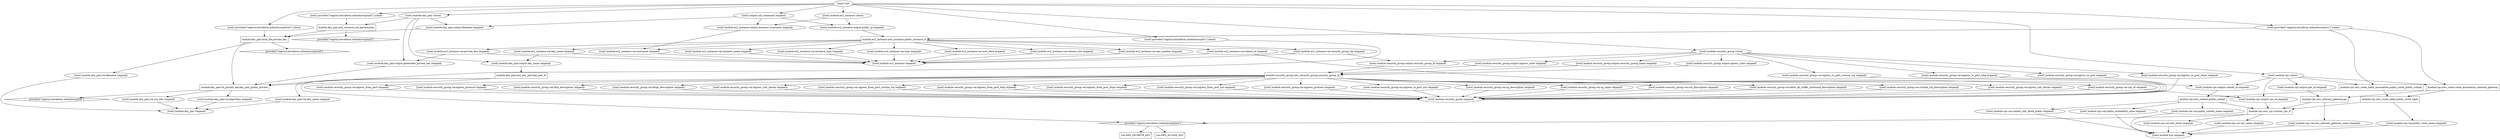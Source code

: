 digraph {
	compound = "true"
	newrank = "true"
	subgraph "root" {
		"[root] module.ec2_instance.aws_instance.public_instance_tf (expand)" [label = "module.ec2_instance.aws_instance.public_instance_tf", shape = "box"]
		"[root] module.key_pair.aws_key_pair.key_pair_tf (expand)" [label = "module.key_pair.aws_key_pair.key_pair_tf", shape = "box"]
		"[root] module.key_pair.local_file.private_key (expand)" [label = "module.key_pair.local_file.private_key", shape = "box"]
		"[root] module.key_pair.null_resource.set_permissions (expand)" [label = "module.key_pair.null_resource.set_permissions", shape = "box"]
		"[root] module.key_pair.tls_private_key.key_pair_public_private (expand)" [label = "module.key_pair.tls_private_key.key_pair_public_private", shape = "box"]
		"[root] module.security_group.aws_security_group.security_group_tf (expand)" [label = "module.security_group.aws_security_group.security_group_tf", shape = "box"]
		"[root] module.vpc.aws_internet_gateway.gw (expand)" [label = "module.vpc.aws_internet_gateway.gw", shape = "box"]
		"[root] module.vpc.aws_route.route_association_internet_gateway (expand)" [label = "module.vpc.aws_route.route_association_internet_gateway", shape = "box"]
		"[root] module.vpc.aws_route_table.public_route_table (expand)" [label = "module.vpc.aws_route_table.public_route_table", shape = "box"]
		"[root] module.vpc.aws_route_table_association.public_route_public_subnet (expand)" [label = "module.vpc.aws_route_table_association.public_route_public_subnet", shape = "box"]
		"[root] module.vpc.aws_subnet.public_subnet (expand)" [label = "module.vpc.aws_subnet.public_subnet", shape = "box"]
		"[root] module.vpc.aws_vpc.custom_vpc_tf (expand)" [label = "module.vpc.aws_vpc.custom_vpc_tf", shape = "box"]
		"[root] provider[\"registry.terraform.io/hashicorp/aws\"]" [label = "provider[\"registry.terraform.io/hashicorp/aws\"]", shape = "diamond"]
		"[root] provider[\"registry.terraform.io/hashicorp/local\"]" [label = "provider[\"registry.terraform.io/hashicorp/local\"]", shape = "diamond"]
		"[root] provider[\"registry.terraform.io/hashicorp/null\"]" [label = "provider[\"registry.terraform.io/hashicorp/null\"]", shape = "diamond"]
		"[root] provider[\"registry.terraform.io/hashicorp/tls\"]" [label = "provider[\"registry.terraform.io/hashicorp/tls\"]", shape = "diamond"]
		"[root] var.AWS_ACCESS_KEY" [label = "var.AWS_ACCESS_KEY", shape = "note"]
		"[root] var.AWS_SECRETE_KEY" [label = "var.AWS_SECRETE_KEY", shape = "note"]
		"[root] module.ec2_instance (close)" -> "[root] module.ec2_instance.output.instance_username (expand)"
		"[root] module.ec2_instance (close)" -> "[root] module.ec2_instance.output.public_ip (expand)"
		"[root] module.ec2_instance.aws_instance.public_instance_tf (expand)" -> "[root] module.ec2_instance.var.ami_number (expand)"
		"[root] module.ec2_instance.aws_instance.public_instance_tf (expand)" -> "[root] module.ec2_instance.var.instance_name (expand)"
		"[root] module.ec2_instance.aws_instance.public_instance_tf (expand)" -> "[root] module.ec2_instance.var.instance_type (expand)"
		"[root] module.ec2_instance.aws_instance.public_instance_tf (expand)" -> "[root] module.ec2_instance.var.key_name (expand)"
		"[root] module.ec2_instance.aws_instance.public_instance_tf (expand)" -> "[root] module.ec2_instance.var.private_key (expand)"
		"[root] module.ec2_instance.aws_instance.public_instance_tf (expand)" -> "[root] module.ec2_instance.var.security_group_ids (expand)"
		"[root] module.ec2_instance.aws_instance.public_instance_tf (expand)" -> "[root] module.ec2_instance.var.subnet_id (expand)"
		"[root] module.ec2_instance.aws_instance.public_instance_tf (expand)" -> "[root] module.ec2_instance.var.type (expand)"
		"[root] module.ec2_instance.aws_instance.public_instance_tf (expand)" -> "[root] module.ec2_instance.var.user_data (expand)"
		"[root] module.ec2_instance.aws_instance.public_instance_tf (expand)" -> "[root] module.ec2_instance.var.username (expand)"
		"[root] module.ec2_instance.aws_instance.public_instance_tf (expand)" -> "[root] module.ec2_instance.var.volume_size (expand)"
		"[root] module.ec2_instance.output.instance_username (expand)" -> "[root] module.ec2_instance.var.username (expand)"
		"[root] module.ec2_instance.output.public_ip (expand)" -> "[root] module.ec2_instance.aws_instance.public_instance_tf (expand)"
		"[root] module.ec2_instance.var.ami_number (expand)" -> "[root] module.ec2_instance (expand)"
		"[root] module.ec2_instance.var.instance_name (expand)" -> "[root] module.ec2_instance (expand)"
		"[root] module.ec2_instance.var.instance_type (expand)" -> "[root] module.ec2_instance (expand)"
		"[root] module.ec2_instance.var.key_name (expand)" -> "[root] module.ec2_instance (expand)"
		"[root] module.ec2_instance.var.key_name (expand)" -> "[root] module.key_pair.output.key_name (expand)"
		"[root] module.ec2_instance.var.private_key (expand)" -> "[root] module.ec2_instance (expand)"
		"[root] module.ec2_instance.var.private_key (expand)" -> "[root] module.key_pair.output.generated_private_key (expand)"
		"[root] module.ec2_instance.var.security_group_ids (expand)" -> "[root] module.ec2_instance (expand)"
		"[root] module.ec2_instance.var.security_group_ids (expand)" -> "[root] module.security_group.output.security_group_id (expand)"
		"[root] module.ec2_instance.var.subnet_id (expand)" -> "[root] module.ec2_instance (expand)"
		"[root] module.ec2_instance.var.subnet_id (expand)" -> "[root] module.vpc.output.subnet_id (expand)"
		"[root] module.ec2_instance.var.type (expand)" -> "[root] module.ec2_instance (expand)"
		"[root] module.ec2_instance.var.user_data (expand)" -> "[root] module.ec2_instance (expand)"
		"[root] module.ec2_instance.var.username (expand)" -> "[root] module.ec2_instance (expand)"
		"[root] module.ec2_instance.var.volume_size (expand)" -> "[root] module.ec2_instance (expand)"
		"[root] module.key_pair (close)" -> "[root] module.key_pair.null_resource.set_permissions (expand)"
		"[root] module.key_pair (close)" -> "[root] module.key_pair.output.filename (expand)"
		"[root] module.key_pair (close)" -> "[root] module.key_pair.output.generated_private_key (expand)"
		"[root] module.key_pair (close)" -> "[root] module.key_pair.output.key_name (expand)"
		"[root] module.key_pair.aws_key_pair.key_pair_tf (expand)" -> "[root] module.key_pair.tls_private_key.key_pair_public_private (expand)"
		"[root] module.key_pair.aws_key_pair.key_pair_tf (expand)" -> "[root] module.key_pair.var.key_name (expand)"
		"[root] module.key_pair.aws_key_pair.key_pair_tf (expand)" -> "[root] provider[\"registry.terraform.io/hashicorp/aws\"]"
		"[root] module.key_pair.local_file.private_key (expand)" -> "[root] module.key_pair.tls_private_key.key_pair_public_private (expand)"
		"[root] module.key_pair.local_file.private_key (expand)" -> "[root] module.key_pair.var.filename (expand)"
		"[root] module.key_pair.local_file.private_key (expand)" -> "[root] provider[\"registry.terraform.io/hashicorp/local\"]"
		"[root] module.key_pair.null_resource.set_permissions (expand)" -> "[root] module.key_pair.local_file.private_key (expand)"
		"[root] module.key_pair.null_resource.set_permissions (expand)" -> "[root] provider[\"registry.terraform.io/hashicorp/null\"]"
		"[root] module.key_pair.output.filename (expand)" -> "[root] module.key_pair.local_file.private_key (expand)"
		"[root] module.key_pair.output.generated_private_key (expand)" -> "[root] module.key_pair.tls_private_key.key_pair_public_private (expand)"
		"[root] module.key_pair.output.key_name (expand)" -> "[root] module.key_pair.aws_key_pair.key_pair_tf (expand)"
		"[root] module.key_pair.tls_private_key.key_pair_public_private (expand)" -> "[root] module.key_pair.var.algorithm (expand)"
		"[root] module.key_pair.tls_private_key.key_pair_public_private (expand)" -> "[root] module.key_pair.var.rsa_bits (expand)"
		"[root] module.key_pair.tls_private_key.key_pair_public_private (expand)" -> "[root] provider[\"registry.terraform.io/hashicorp/tls\"]"
		"[root] module.key_pair.var.algorithm (expand)" -> "[root] module.key_pair (expand)"
		"[root] module.key_pair.var.filename (expand)" -> "[root] module.key_pair (expand)"
		"[root] module.key_pair.var.key_name (expand)" -> "[root] module.key_pair (expand)"
		"[root] module.key_pair.var.rsa_bits (expand)" -> "[root] module.key_pair (expand)"
		"[root] module.security_group (close)" -> "[root] module.security_group.output.egress_rules (expand)"
		"[root] module.security_group (close)" -> "[root] module.security_group.output.ingress_rules (expand)"
		"[root] module.security_group (close)" -> "[root] module.security_group.output.security_group_id (expand)"
		"[root] module.security_group (close)" -> "[root] module.security_group.output.security_group_name (expand)"
		"[root] module.security_group (close)" -> "[root] module.security_group.var.egress_to_port (expand)"
		"[root] module.security_group (close)" -> "[root] module.security_group.var.ingress_to_port_custom_tcp (expand)"
		"[root] module.security_group (close)" -> "[root] module.security_group.var.ingress_to_port_http (expand)"
		"[root] module.security_group (close)" -> "[root] module.security_group.var.ingress_to_port_https (expand)"
		"[root] module.security_group.aws_security_group.security_group_tf (expand)" -> "[root] module.security_group.var.allow_all_traffic_outbound_description (expand)"
		"[root] module.security_group.aws_security_group.security_group_tf (expand)" -> "[root] module.security_group.var.custom_tcp_description (expand)"
		"[root] module.security_group.aws_security_group.security_group_tf (expand)" -> "[root] module.security_group.var.egress_cidr_blocks (expand)"
		"[root] module.security_group.aws_security_group.security_group_tf (expand)" -> "[root] module.security_group.var.egress_from_port (expand)"
		"[root] module.security_group.aws_security_group.security_group_tf (expand)" -> "[root] module.security_group.var.egress_protocol (expand)"
		"[root] module.security_group.aws_security_group.security_group_tf (expand)" -> "[root] module.security_group.var.http_description (expand)"
		"[root] module.security_group.aws_security_group.security_group_tf (expand)" -> "[root] module.security_group.var.https_description (expand)"
		"[root] module.security_group.aws_security_group.security_group_tf (expand)" -> "[root] module.security_group.var.ingress_cidr_blocks (expand)"
		"[root] module.security_group.aws_security_group.security_group_tf (expand)" -> "[root] module.security_group.var.ingress_from_port_custom_tcp (expand)"
		"[root] module.security_group.aws_security_group.security_group_tf (expand)" -> "[root] module.security_group.var.ingress_from_port_http (expand)"
		"[root] module.security_group.aws_security_group.security_group_tf (expand)" -> "[root] module.security_group.var.ingress_from_port_https (expand)"
		"[root] module.security_group.aws_security_group.security_group_tf (expand)" -> "[root] module.security_group.var.ingress_from_port_ssh (expand)"
		"[root] module.security_group.aws_security_group.security_group_tf (expand)" -> "[root] module.security_group.var.ingress_protocol (expand)"
		"[root] module.security_group.aws_security_group.security_group_tf (expand)" -> "[root] module.security_group.var.ingress_to_port_ssh (expand)"
		"[root] module.security_group.aws_security_group.security_group_tf (expand)" -> "[root] module.security_group.var.sg_description (expand)"
		"[root] module.security_group.aws_security_group.security_group_tf (expand)" -> "[root] module.security_group.var.sg_name (expand)"
		"[root] module.security_group.aws_security_group.security_group_tf (expand)" -> "[root] module.security_group.var.ssh_description (expand)"
		"[root] module.security_group.aws_security_group.security_group_tf (expand)" -> "[root] module.security_group.var.vpc_id (expand)"
		"[root] module.security_group.output.egress_rules (expand)" -> "[root] module.security_group.aws_security_group.security_group_tf (expand)"
		"[root] module.security_group.output.ingress_rules (expand)" -> "[root] module.security_group.aws_security_group.security_group_tf (expand)"
		"[root] module.security_group.output.security_group_id (expand)" -> "[root] module.security_group.aws_security_group.security_group_tf (expand)"
		"[root] module.security_group.output.security_group_name (expand)" -> "[root] module.security_group.aws_security_group.security_group_tf (expand)"
		"[root] module.security_group.var.allow_all_traffic_outbound_description (expand)" -> "[root] module.security_group (expand)"
		"[root] module.security_group.var.custom_tcp_description (expand)" -> "[root] module.security_group (expand)"
		"[root] module.security_group.var.egress_cidr_blocks (expand)" -> "[root] module.security_group (expand)"
		"[root] module.security_group.var.egress_from_port (expand)" -> "[root] module.security_group (expand)"
		"[root] module.security_group.var.egress_protocol (expand)" -> "[root] module.security_group (expand)"
		"[root] module.security_group.var.egress_to_port (expand)" -> "[root] module.security_group (expand)"
		"[root] module.security_group.var.http_description (expand)" -> "[root] module.security_group (expand)"
		"[root] module.security_group.var.https_description (expand)" -> "[root] module.security_group (expand)"
		"[root] module.security_group.var.ingress_cidr_blocks (expand)" -> "[root] module.security_group (expand)"
		"[root] module.security_group.var.ingress_from_port_custom_tcp (expand)" -> "[root] module.security_group (expand)"
		"[root] module.security_group.var.ingress_from_port_http (expand)" -> "[root] module.security_group (expand)"
		"[root] module.security_group.var.ingress_from_port_https (expand)" -> "[root] module.security_group (expand)"
		"[root] module.security_group.var.ingress_from_port_ssh (expand)" -> "[root] module.security_group (expand)"
		"[root] module.security_group.var.ingress_protocol (expand)" -> "[root] module.security_group (expand)"
		"[root] module.security_group.var.ingress_to_port_custom_tcp (expand)" -> "[root] module.security_group (expand)"
		"[root] module.security_group.var.ingress_to_port_http (expand)" -> "[root] module.security_group (expand)"
		"[root] module.security_group.var.ingress_to_port_https (expand)" -> "[root] module.security_group (expand)"
		"[root] module.security_group.var.ingress_to_port_ssh (expand)" -> "[root] module.security_group (expand)"
		"[root] module.security_group.var.sg_description (expand)" -> "[root] module.security_group (expand)"
		"[root] module.security_group.var.sg_name (expand)" -> "[root] module.security_group (expand)"
		"[root] module.security_group.var.ssh_description (expand)" -> "[root] module.security_group (expand)"
		"[root] module.security_group.var.vpc_id (expand)" -> "[root] module.security_group (expand)"
		"[root] module.security_group.var.vpc_id (expand)" -> "[root] module.vpc.output.vpc_id (expand)"
		"[root] module.vpc (close)" -> "[root] module.vpc.aws_route.route_association_internet_gateway (expand)"
		"[root] module.vpc (close)" -> "[root] module.vpc.aws_route_table_association.public_route_public_subnet (expand)"
		"[root] module.vpc (close)" -> "[root] module.vpc.output.igw_id (expand)"
		"[root] module.vpc (close)" -> "[root] module.vpc.output.subnet_id (expand)"
		"[root] module.vpc (close)" -> "[root] module.vpc.output.vpc_id (expand)"
		"[root] module.vpc.aws_internet_gateway.gw (expand)" -> "[root] module.vpc.aws_vpc.custom_vpc_tf (expand)"
		"[root] module.vpc.aws_internet_gateway.gw (expand)" -> "[root] module.vpc.var.aws_internet_gateway_name (expand)"
		"[root] module.vpc.aws_route.route_association_internet_gateway (expand)" -> "[root] module.vpc.aws_internet_gateway.gw (expand)"
		"[root] module.vpc.aws_route.route_association_internet_gateway (expand)" -> "[root] module.vpc.aws_route_table.public_route_table (expand)"
		"[root] module.vpc.aws_route_table.public_route_table (expand)" -> "[root] module.vpc.aws_vpc.custom_vpc_tf (expand)"
		"[root] module.vpc.aws_route_table.public_route_table (expand)" -> "[root] module.vpc.var.public_route_name (expand)"
		"[root] module.vpc.aws_route_table_association.public_route_public_subnet (expand)" -> "[root] module.vpc.aws_route_table.public_route_table (expand)"
		"[root] module.vpc.aws_route_table_association.public_route_public_subnet (expand)" -> "[root] module.vpc.aws_subnet.public_subnet (expand)"
		"[root] module.vpc.aws_subnet.public_subnet (expand)" -> "[root] module.vpc.aws_vpc.custom_vpc_tf (expand)"
		"[root] module.vpc.aws_subnet.public_subnet (expand)" -> "[root] module.vpc.var.public_availability_zone (expand)"
		"[root] module.vpc.aws_subnet.public_subnet (expand)" -> "[root] module.vpc.var.public_subnet_name (expand)"
		"[root] module.vpc.aws_subnet.public_subnet (expand)" -> "[root] module.vpc.var.subnet_cidr_block_public (expand)"
		"[root] module.vpc.aws_vpc.custom_vpc_tf (expand)" -> "[root] module.vpc.var.cidr_block (expand)"
		"[root] module.vpc.aws_vpc.custom_vpc_tf (expand)" -> "[root] module.vpc.var.vpc_name (expand)"
		"[root] module.vpc.aws_vpc.custom_vpc_tf (expand)" -> "[root] provider[\"registry.terraform.io/hashicorp/aws\"]"
		"[root] module.vpc.output.igw_id (expand)" -> "[root] module.vpc.aws_internet_gateway.gw (expand)"
		"[root] module.vpc.output.subnet_id (expand)" -> "[root] module.vpc.aws_subnet.public_subnet (expand)"
		"[root] module.vpc.output.vpc_id (expand)" -> "[root] module.vpc.aws_vpc.custom_vpc_tf (expand)"
		"[root] module.vpc.var.aws_internet_gateway_name (expand)" -> "[root] module.vpc (expand)"
		"[root] module.vpc.var.cidr_block (expand)" -> "[root] module.vpc (expand)"
		"[root] module.vpc.var.public_availability_zone (expand)" -> "[root] module.vpc (expand)"
		"[root] module.vpc.var.public_route_name (expand)" -> "[root] module.vpc (expand)"
		"[root] module.vpc.var.public_subnet_name (expand)" -> "[root] module.vpc (expand)"
		"[root] module.vpc.var.subnet_cidr_block_public (expand)" -> "[root] module.vpc (expand)"
		"[root] module.vpc.var.vpc_name (expand)" -> "[root] module.vpc (expand)"
		"[root] output.ssh_command (expand)" -> "[root] module.ec2_instance.output.instance_username (expand)"
		"[root] output.ssh_command (expand)" -> "[root] module.ec2_instance.output.public_ip (expand)"
		"[root] output.ssh_command (expand)" -> "[root] module.key_pair.output.filename (expand)"
		"[root] provider[\"registry.terraform.io/hashicorp/aws\"] (close)" -> "[root] module.ec2_instance.aws_instance.public_instance_tf (expand)"
		"[root] provider[\"registry.terraform.io/hashicorp/aws\"] (close)" -> "[root] module.vpc.aws_route.route_association_internet_gateway (expand)"
		"[root] provider[\"registry.terraform.io/hashicorp/aws\"] (close)" -> "[root] module.vpc.aws_route_table_association.public_route_public_subnet (expand)"
		"[root] provider[\"registry.terraform.io/hashicorp/aws\"]" -> "[root] var.AWS_ACCESS_KEY"
		"[root] provider[\"registry.terraform.io/hashicorp/aws\"]" -> "[root] var.AWS_SECRETE_KEY"
		"[root] provider[\"registry.terraform.io/hashicorp/local\"] (close)" -> "[root] module.key_pair.local_file.private_key (expand)"
		"[root] provider[\"registry.terraform.io/hashicorp/null\"] (close)" -> "[root] module.key_pair.null_resource.set_permissions (expand)"
		"[root] provider[\"registry.terraform.io/hashicorp/tls\"] (close)" -> "[root] module.key_pair.tls_private_key.key_pair_public_private (expand)"
		"[root] root" -> "[root] module.ec2_instance (close)"
		"[root] root" -> "[root] module.key_pair (close)"
		"[root] root" -> "[root] module.security_group (close)"
		"[root] root" -> "[root] module.vpc (close)"
		"[root] root" -> "[root] output.ssh_command (expand)"
		"[root] root" -> "[root] provider[\"registry.terraform.io/hashicorp/aws\"] (close)"
		"[root] root" -> "[root] provider[\"registry.terraform.io/hashicorp/local\"] (close)"
		"[root] root" -> "[root] provider[\"registry.terraform.io/hashicorp/null\"] (close)"
		"[root] root" -> "[root] provider[\"registry.terraform.io/hashicorp/tls\"] (close)"
	}
}

